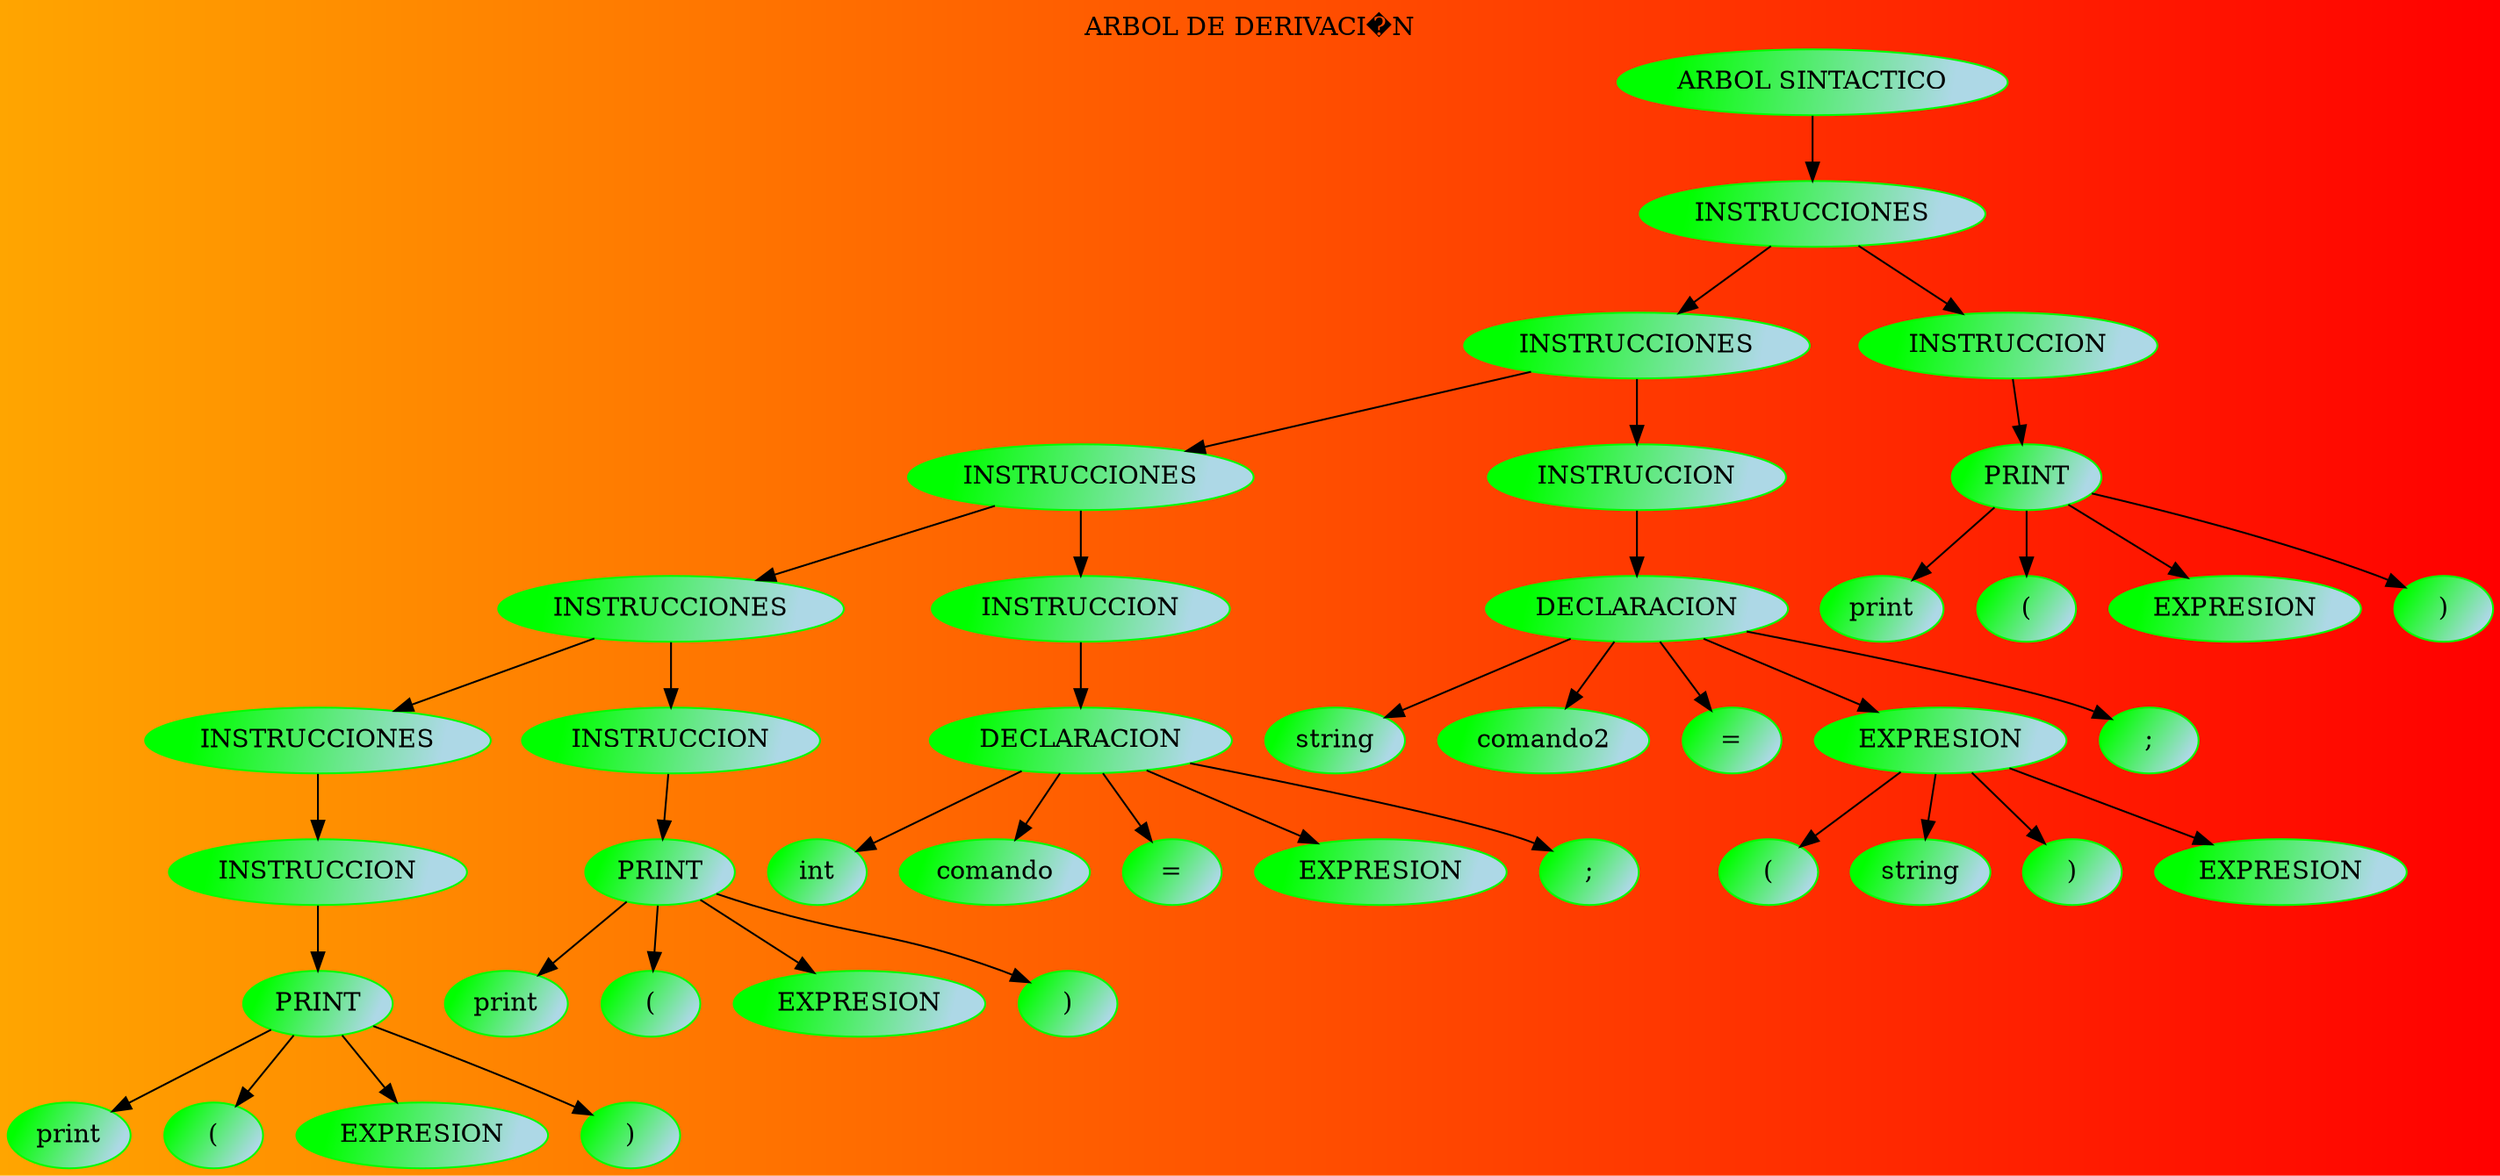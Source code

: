 digraph G {

layout=dot     
fontcolor="black"   
label="ARBOL DE DERIVACI�N"      
labelloc = "t"  
bgcolor="orange:red"      
edge [weight=1000 style=radial color=black ]  
node [shape=ellipse style="filled"  color="green:lightblue" gradientangle="315"]   node_0[label="ARBOL SINTACTICO"]
node_1[label="INSTRUCCIONES"]
node_2[label="INSTRUCCIONES"]
node_3[label="INSTRUCCIONES"]
node_4[label="INSTRUCCIONES"]
node_5[label="INSTRUCCIONES"]
node_6[label="INSTRUCCION"]
node_7[label="PRINT"]
node_8[label="print"]
node_9[label="("]
node_10[label="EXPRESION"]
node_11[label=")"]
node_12[label="INSTRUCCION"]
node_13[label="PRINT"]
node_14[label="print"]
node_15[label="("]
node_16[label="EXPRESION"]
node_17[label=")"]
node_18[label="INSTRUCCION"]
node_19[label="DECLARACION"]
node_20[label="int"]
node_21[label="comando"]
node_22[label="="]
node_23[label="EXPRESION"]
node_24[label=";"]
node_25[label="INSTRUCCION"]
node_26[label="DECLARACION"]
node_27[label="string"]
node_28[label="comando2"]
node_29[label="="]
node_30[label="EXPRESION"]
node_31[label="("]
node_32[label="string"]
node_33[label=")"]
node_34[label="EXPRESION"]
node_35[label=";"]
node_36[label="INSTRUCCION"]
node_37[label="PRINT"]
node_38[label="print"]
node_39[label="("]
node_40[label="EXPRESION"]
node_41[label=")"]

node_0->node_1
node_1->node_2
node_2->node_3
node_3->node_4
node_4->node_5
node_5->node_6
node_6->node_7
node_7->node_8
node_7->node_9
node_7->node_10
node_7->node_11
node_4->node_12
node_12->node_13
node_13->node_14
node_13->node_15
node_13->node_16
node_13->node_17
node_3->node_18
node_18->node_19
node_19->node_20
node_19->node_21
node_19->node_22
node_19->node_23
node_19->node_24
node_2->node_25
node_25->node_26
node_26->node_27
node_26->node_28
node_26->node_29
node_26->node_30
node_30->node_31
node_30->node_32
node_30->node_33
node_30->node_34
node_26->node_35
node_1->node_36
node_36->node_37
node_37->node_38
node_37->node_39
node_37->node_40
node_37->node_41

}